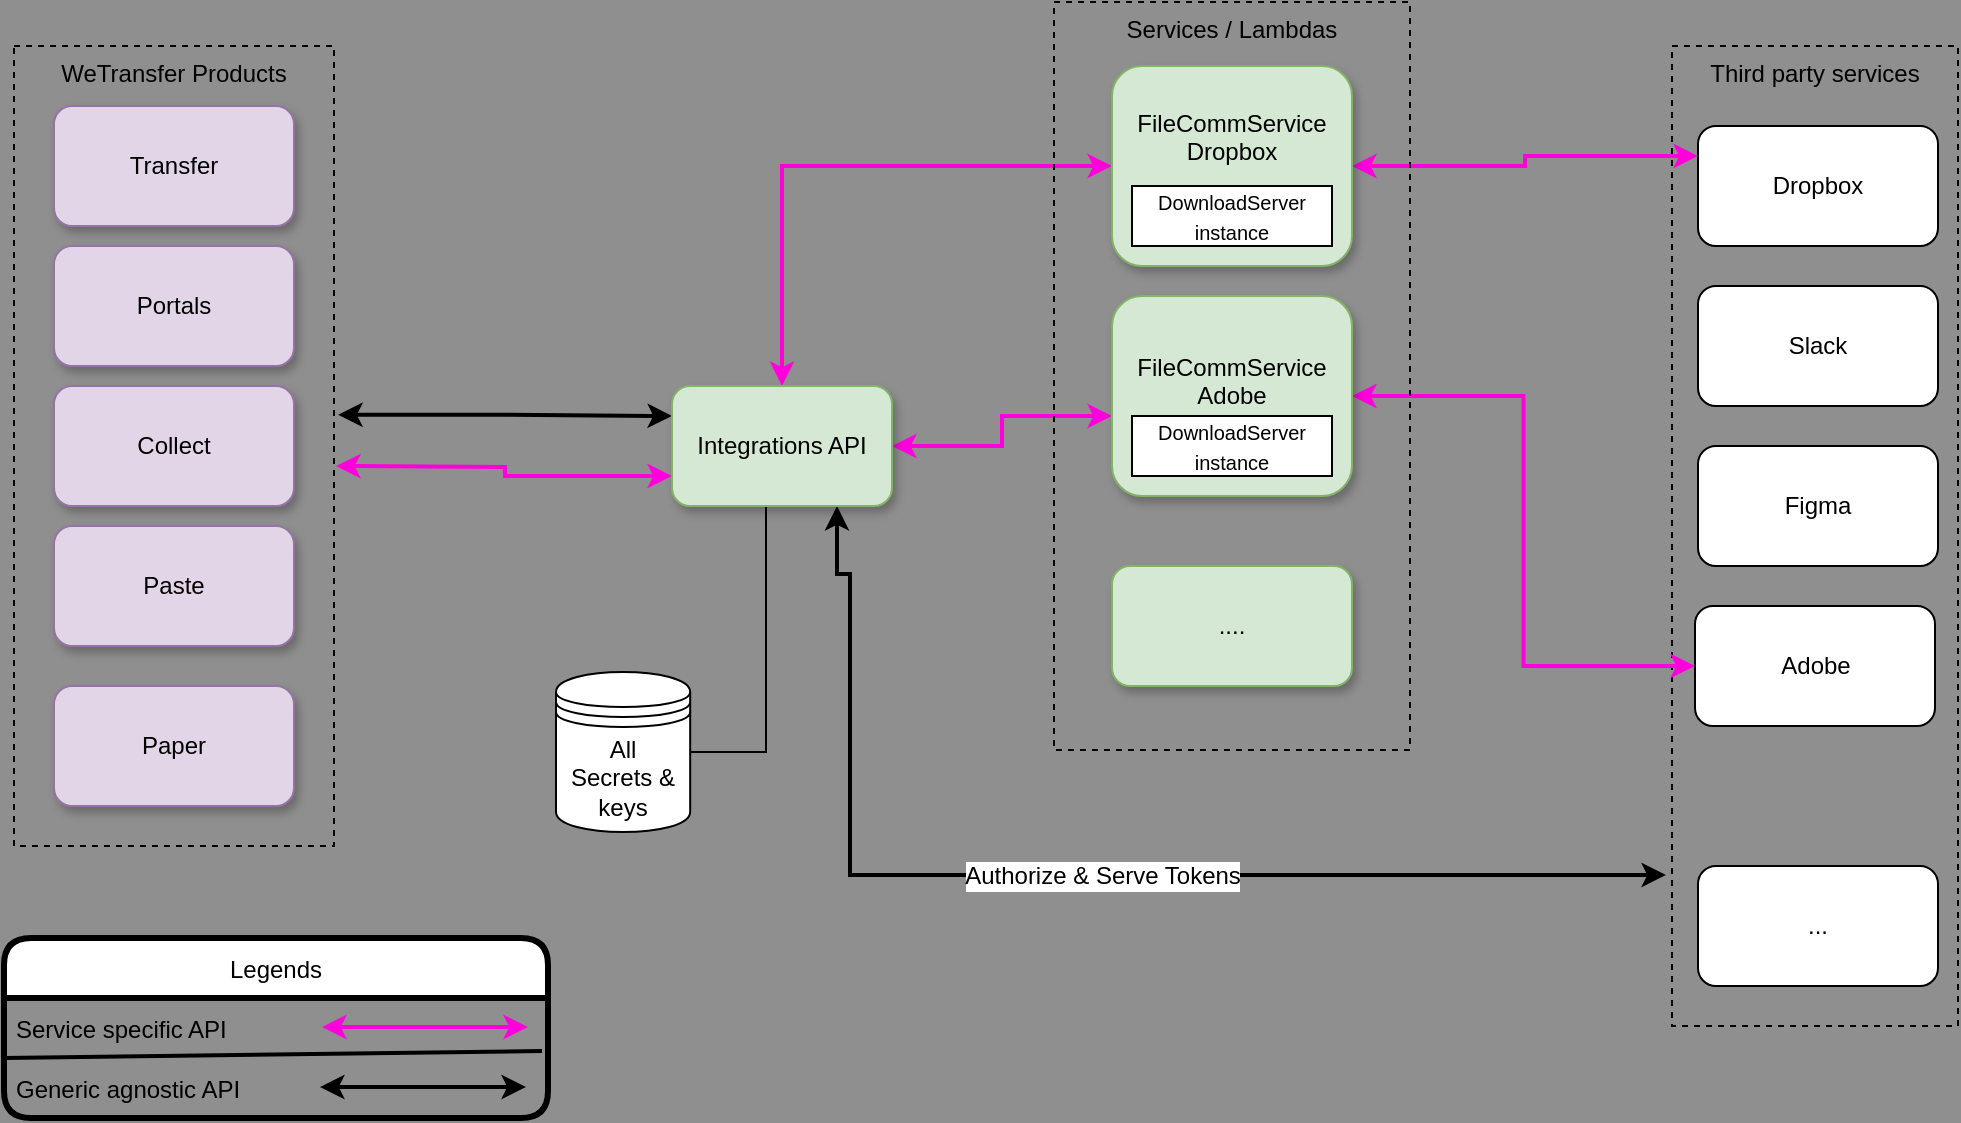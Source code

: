 <mxfile>
    <diagram id="RICId39cIMgauVZ07Ro7" name="Page-1">
        <mxGraphModel dx="970" dy="558" grid="0" gridSize="10" guides="1" tooltips="1" connect="1" arrows="1" fold="1" page="1" pageScale="1" pageWidth="827" pageHeight="1169" background="#8F8F8F" math="0" shadow="0">
            <root>
                <mxCell id="0"/>
                <mxCell id="1" parent="0"/>
                <mxCell id="hJ5J0gMYtO4naiDoK5Z1-66" style="edgeStyle=orthogonalEdgeStyle;rounded=0;orthogonalLoop=1;jettySize=auto;html=1;exitX=1.013;exitY=0.461;exitDx=0;exitDy=0;entryX=0;entryY=0.25;entryDx=0;entryDy=0;startArrow=classic;startFill=1;exitPerimeter=0;strokeWidth=2;" parent="1" source="3Hn2w7Pp_tICI_nnNUtR-1" target="hJ5J0gMYtO4naiDoK5Z1-35" edge="1">
                    <mxGeometry relative="1" as="geometry">
                        <mxPoint x="360" y="340" as="targetPoint"/>
                    </mxGeometry>
                </mxCell>
                <mxCell id="3Hn2w7Pp_tICI_nnNUtR-1" value="WeTransfer Products" style="rounded=0;whiteSpace=wrap;html=1;fillColor=none;dashed=1;verticalAlign=top;" parent="1" vertex="1">
                    <mxGeometry x="61" y="70" width="160" height="400" as="geometry"/>
                </mxCell>
                <mxCell id="hJ5J0gMYtO4naiDoK5Z1-28" value="Collect" style="rounded=1;whiteSpace=wrap;html=1;shadow=1;fillColor=#e1d5e7;strokeColor=#9673a6;" parent="1" vertex="1">
                    <mxGeometry x="81" y="240" width="120" height="60" as="geometry"/>
                </mxCell>
                <mxCell id="hJ5J0gMYtO4naiDoK5Z1-29" value="Transfer" style="rounded=1;whiteSpace=wrap;html=1;shadow=1;fillColor=#e1d5e7;strokeColor=#9673a6;" parent="1" vertex="1">
                    <mxGeometry x="81" y="100" width="120" height="60" as="geometry"/>
                </mxCell>
                <mxCell id="hJ5J0gMYtO4naiDoK5Z1-30" value="Paste" style="rounded=1;whiteSpace=wrap;html=1;shadow=1;fillColor=#e1d5e7;strokeColor=#9673a6;" parent="1" vertex="1">
                    <mxGeometry x="81" y="310" width="120" height="60" as="geometry"/>
                </mxCell>
                <mxCell id="hJ5J0gMYtO4naiDoK5Z1-31" value="Portals" style="rounded=1;whiteSpace=wrap;html=1;shadow=1;fillColor=#e1d5e7;strokeColor=#9673a6;" parent="1" vertex="1">
                    <mxGeometry x="81" y="170" width="120" height="60" as="geometry"/>
                </mxCell>
                <mxCell id="aiwav_-00P4QdnmfpgTm-4" style="edgeStyle=orthogonalEdgeStyle;rounded=0;orthogonalLoop=1;jettySize=auto;html=1;exitX=0.5;exitY=1;exitDx=0;exitDy=0;endArrow=none;endFill=0;" parent="1" source="hJ5J0gMYtO4naiDoK5Z1-35" target="aiwav_-00P4QdnmfpgTm-1" edge="1">
                    <mxGeometry relative="1" as="geometry">
                        <Array as="points">
                            <mxPoint x="437" y="300"/>
                            <mxPoint x="437" y="423"/>
                            <mxPoint x="427" y="423"/>
                        </Array>
                    </mxGeometry>
                </mxCell>
                <mxCell id="aiwav_-00P4QdnmfpgTm-9" style="edgeStyle=orthogonalEdgeStyle;rounded=0;orthogonalLoop=1;jettySize=auto;html=1;entryX=0;entryY=0.5;entryDx=0;entryDy=0;startArrow=classic;startFill=1;exitX=0.5;exitY=0;exitDx=0;exitDy=0;strokeColor=#FF00DD;strokeWidth=2;" parent="1" source="hJ5J0gMYtO4naiDoK5Z1-35" target="aiwav_-00P4QdnmfpgTm-8" edge="1">
                    <mxGeometry relative="1" as="geometry"/>
                </mxCell>
                <mxCell id="aiwav_-00P4QdnmfpgTm-28" style="edgeStyle=orthogonalEdgeStyle;rounded=0;orthogonalLoop=1;jettySize=auto;html=1;exitX=1;exitY=0.5;exitDx=0;exitDy=0;entryX=0;entryY=0.6;entryDx=0;entryDy=0;entryPerimeter=0;fontSize=10;startArrow=classic;startFill=1;strokeColor=#FF00DD;strokeWidth=2;" parent="1" source="hJ5J0gMYtO4naiDoK5Z1-35" target="aiwav_-00P4QdnmfpgTm-25" edge="1">
                    <mxGeometry relative="1" as="geometry"/>
                </mxCell>
                <mxCell id="aiwav_-00P4QdnmfpgTm-38" style="edgeStyle=orthogonalEdgeStyle;rounded=0;orthogonalLoop=1;jettySize=auto;html=1;exitX=0.75;exitY=1;exitDx=0;exitDy=0;entryX=-0.021;entryY=0.846;entryDx=0;entryDy=0;entryPerimeter=0;fontSize=10;startArrow=classic;startFill=1;strokeColor=#000000;strokeWidth=2;" parent="1" source="hJ5J0gMYtO4naiDoK5Z1-35" target="hJ5J0gMYtO4naiDoK5Z1-49" edge="1">
                    <mxGeometry relative="1" as="geometry">
                        <Array as="points">
                            <mxPoint x="473" y="334"/>
                            <mxPoint x="479" y="334"/>
                            <mxPoint x="479" y="485"/>
                        </Array>
                    </mxGeometry>
                </mxCell>
                <mxCell id="aiwav_-00P4QdnmfpgTm-39" value="Authorize &amp;amp; Serve Tokens" style="edgeLabel;html=1;align=center;verticalAlign=middle;resizable=0;points=[];fontSize=12;" parent="aiwav_-00P4QdnmfpgTm-38" vertex="1" connectable="0">
                    <mxGeometry x="0.058" relative="1" as="geometry">
                        <mxPoint as="offset"/>
                    </mxGeometry>
                </mxCell>
                <mxCell id="hJ5J0gMYtO4naiDoK5Z1-35" value="Integrations API" style="rounded=1;whiteSpace=wrap;html=1;shadow=1;fillColor=#d5e8d4;strokeColor=#82b366;" parent="1" vertex="1">
                    <mxGeometry x="390" y="240" width="110" height="60" as="geometry"/>
                </mxCell>
                <mxCell id="aiwav_-00P4QdnmfpgTm-1" value="All&lt;br&gt;Secrets &amp;amp; keys" style="shape=datastore;whiteSpace=wrap;html=1;" parent="1" vertex="1">
                    <mxGeometry x="332" y="383" width="67.09" height="80" as="geometry"/>
                </mxCell>
                <mxCell id="aiwav_-00P4QdnmfpgTm-6" value="" style="group;strokeWidth=5;" parent="1" vertex="1" connectable="0">
                    <mxGeometry x="890" y="70" width="143" height="490" as="geometry"/>
                </mxCell>
                <mxCell id="hJ5J0gMYtO4naiDoK5Z1-49" value="Third party services" style="rounded=0;whiteSpace=wrap;html=1;fillColor=none;verticalAlign=top;dashed=1;" parent="aiwav_-00P4QdnmfpgTm-6" vertex="1">
                    <mxGeometry width="143" height="490" as="geometry"/>
                </mxCell>
                <mxCell id="hJ5J0gMYtO4naiDoK5Z1-50" value="Dropbox" style="rounded=1;whiteSpace=wrap;html=1;shadow=0;" parent="aiwav_-00P4QdnmfpgTm-6" vertex="1">
                    <mxGeometry x="13" y="40" width="120" height="60" as="geometry"/>
                </mxCell>
                <mxCell id="hJ5J0gMYtO4naiDoK5Z1-51" value="Slack" style="rounded=1;whiteSpace=wrap;html=1;shadow=0;" parent="aiwav_-00P4QdnmfpgTm-6" vertex="1">
                    <mxGeometry x="13" y="120" width="120" height="60" as="geometry"/>
                </mxCell>
                <mxCell id="hJ5J0gMYtO4naiDoK5Z1-52" value="Figma" style="rounded=1;whiteSpace=wrap;html=1;shadow=0;" parent="aiwav_-00P4QdnmfpgTm-6" vertex="1">
                    <mxGeometry x="13" y="200" width="120" height="60" as="geometry"/>
                </mxCell>
                <mxCell id="hJ5J0gMYtO4naiDoK5Z1-53" value="Adobe" style="rounded=1;whiteSpace=wrap;html=1;shadow=0;" parent="aiwav_-00P4QdnmfpgTm-6" vertex="1">
                    <mxGeometry x="11.5" y="280" width="120" height="60" as="geometry"/>
                </mxCell>
                <mxCell id="hJ5J0gMYtO4naiDoK5Z1-54" value="..." style="rounded=1;whiteSpace=wrap;html=1;shadow=0;" parent="aiwav_-00P4QdnmfpgTm-6" vertex="1">
                    <mxGeometry x="13" y="410" width="120" height="60" as="geometry"/>
                </mxCell>
                <mxCell id="aiwav_-00P4QdnmfpgTm-12" style="edgeStyle=orthogonalEdgeStyle;rounded=0;orthogonalLoop=1;jettySize=auto;html=1;entryX=0;entryY=0.25;entryDx=0;entryDy=0;startArrow=classic;startFill=1;strokeColor=#FF00DD;strokeWidth=2;" parent="1" source="aiwav_-00P4QdnmfpgTm-8" target="hJ5J0gMYtO4naiDoK5Z1-50" edge="1">
                    <mxGeometry relative="1" as="geometry"/>
                </mxCell>
                <mxCell id="aiwav_-00P4QdnmfpgTm-27" value="Paper" style="rounded=1;whiteSpace=wrap;html=1;shadow=1;fillColor=#e1d5e7;strokeColor=#9673a6;" parent="1" vertex="1">
                    <mxGeometry x="81" y="390" width="120" height="60" as="geometry"/>
                </mxCell>
                <mxCell id="aiwav_-00P4QdnmfpgTm-29" style="edgeStyle=orthogonalEdgeStyle;rounded=0;orthogonalLoop=1;jettySize=auto;html=1;exitX=1;exitY=0.5;exitDx=0;exitDy=0;entryX=0;entryY=0.5;entryDx=0;entryDy=0;fontSize=10;startArrow=classic;startFill=1;strokeColor=#FF00DD;strokeWidth=2;" parent="1" source="aiwav_-00P4QdnmfpgTm-25" target="hJ5J0gMYtO4naiDoK5Z1-53" edge="1">
                    <mxGeometry relative="1" as="geometry"/>
                </mxCell>
                <mxCell id="aiwav_-00P4QdnmfpgTm-37" value="" style="group" parent="1" vertex="1" connectable="0">
                    <mxGeometry x="581" y="48" width="178" height="374" as="geometry"/>
                </mxCell>
                <mxCell id="aiwav_-00P4QdnmfpgTm-30" value="" style="group;strokeWidth=12;rounded=1;" parent="aiwav_-00P4QdnmfpgTm-37" vertex="1" connectable="0">
                    <mxGeometry width="178" height="374" as="geometry"/>
                </mxCell>
                <mxCell id="aiwav_-00P4QdnmfpgTm-31" value="Services / Lambdas" style="rounded=0;whiteSpace=wrap;html=1;fillColor=none;verticalAlign=top;dashed=1;" parent="aiwav_-00P4QdnmfpgTm-30" vertex="1">
                    <mxGeometry width="178" height="374" as="geometry"/>
                </mxCell>
                <mxCell id="aiwav_-00P4QdnmfpgTm-21" value="...." style="rounded=1;whiteSpace=wrap;html=1;shadow=1;fillColor=#d5e8d4;strokeColor=#82b366;" parent="aiwav_-00P4QdnmfpgTm-37" vertex="1">
                    <mxGeometry x="29" y="282" width="120" height="60" as="geometry"/>
                </mxCell>
                <mxCell id="aiwav_-00P4QdnmfpgTm-23" value="" style="group" parent="aiwav_-00P4QdnmfpgTm-37" vertex="1" connectable="0">
                    <mxGeometry x="29" y="32" width="120" height="100" as="geometry"/>
                </mxCell>
                <mxCell id="aiwav_-00P4QdnmfpgTm-8" value="FileCommService&lt;br&gt;Dropbox&lt;br&gt;&lt;br&gt;&lt;br&gt;" style="rounded=1;whiteSpace=wrap;html=1;shadow=1;fillColor=#d5e8d4;strokeColor=#82b366;" parent="aiwav_-00P4QdnmfpgTm-23" vertex="1">
                    <mxGeometry width="120" height="100" as="geometry"/>
                </mxCell>
                <mxCell id="aiwav_-00P4QdnmfpgTm-19" value="&lt;font style=&quot;font-size: 10px&quot;&gt;DownloadServer instance&lt;/font&gt;" style="rounded=0;whiteSpace=wrap;html=1;" parent="aiwav_-00P4QdnmfpgTm-23" vertex="1">
                    <mxGeometry x="10" y="60" width="100" height="30" as="geometry"/>
                </mxCell>
                <mxCell id="aiwav_-00P4QdnmfpgTm-24" value="" style="group" parent="aiwav_-00P4QdnmfpgTm-37" vertex="1" connectable="0">
                    <mxGeometry x="29" y="147" width="120" height="100" as="geometry"/>
                </mxCell>
                <mxCell id="aiwav_-00P4QdnmfpgTm-25" value="FileCommService&lt;br&gt;Adobe&lt;br&gt;&lt;br&gt;" style="rounded=1;whiteSpace=wrap;html=1;shadow=1;fillColor=#d5e8d4;strokeColor=#82b366;" parent="aiwav_-00P4QdnmfpgTm-24" vertex="1">
                    <mxGeometry width="120" height="100" as="geometry"/>
                </mxCell>
                <mxCell id="aiwav_-00P4QdnmfpgTm-26" value="&lt;font style=&quot;font-size: 10px&quot;&gt;DownloadServer instance&lt;/font&gt;" style="rounded=0;whiteSpace=wrap;html=1;" parent="aiwav_-00P4QdnmfpgTm-24" vertex="1">
                    <mxGeometry x="10" y="60" width="100" height="30" as="geometry"/>
                </mxCell>
                <mxCell id="aiwav_-00P4QdnmfpgTm-41" style="edgeStyle=orthogonalEdgeStyle;rounded=0;orthogonalLoop=1;jettySize=auto;html=1;entryX=0;entryY=0.75;entryDx=0;entryDy=0;startArrow=classic;startFill=1;strokeColor=#FF00DD;strokeWidth=2;" parent="1" target="hJ5J0gMYtO4naiDoK5Z1-35" edge="1">
                    <mxGeometry relative="1" as="geometry">
                        <mxPoint x="222" y="280" as="sourcePoint"/>
                        <mxPoint x="400" y="280" as="targetPoint"/>
                    </mxGeometry>
                </mxCell>
                <mxCell id="aiwav_-00P4QdnmfpgTm-43" value="Legends" style="swimlane;fontStyle=0;childLayout=stackLayout;horizontal=1;startSize=30;horizontalStack=0;resizeParent=1;resizeParentMax=0;resizeLast=0;collapsible=1;marginBottom=0;rounded=1;fontSize=12;strokeWidth=3;" parent="1" vertex="1">
                    <mxGeometry x="56" y="516" width="272" height="90" as="geometry">
                        <mxRectangle x="73" y="542" width="67" height="30" as="alternateBounds"/>
                    </mxGeometry>
                </mxCell>
                <mxCell id="aiwav_-00P4QdnmfpgTm-51" value="" style="endArrow=none;html=1;rounded=0;fontSize=12;strokeColor=#000000;strokeWidth=2;entryX=0.989;entryY=-0.117;entryDx=0;entryDy=0;entryPerimeter=0;" parent="aiwav_-00P4QdnmfpgTm-43" edge="1">
                    <mxGeometry width="50" height="50" relative="1" as="geometry">
                        <mxPoint y="60" as="sourcePoint"/>
                        <mxPoint x="269.008" y="56.49" as="targetPoint"/>
                    </mxGeometry>
                </mxCell>
                <mxCell id="aiwav_-00P4QdnmfpgTm-48" value="" style="endArrow=classic;startArrow=classic;html=1;rounded=0;fontSize=12;strokeColor=#FF00DD;strokeWidth=2;" parent="aiwav_-00P4QdnmfpgTm-43" edge="1">
                    <mxGeometry width="50" height="50" relative="1" as="geometry">
                        <mxPoint x="159" y="44.5" as="sourcePoint"/>
                        <mxPoint x="262" y="44.5" as="targetPoint"/>
                    </mxGeometry>
                </mxCell>
                <mxCell id="aiwav_-00P4QdnmfpgTm-45" value="Service specific API" style="text;strokeColor=none;fillColor=none;align=left;verticalAlign=middle;spacingLeft=4;spacingRight=4;overflow=hidden;points=[[0,0.5],[1,0.5]];portConstraint=eastwest;rotatable=0;rounded=1;fontSize=12;" parent="aiwav_-00P4QdnmfpgTm-43" vertex="1">
                    <mxGeometry y="30" width="272" height="30" as="geometry"/>
                </mxCell>
                <mxCell id="aiwav_-00P4QdnmfpgTm-50" value="" style="endArrow=classic;startArrow=classic;html=1;rounded=0;fontSize=12;strokeColor=#000000;strokeWidth=2;" parent="aiwav_-00P4QdnmfpgTm-43" edge="1">
                    <mxGeometry width="50" height="50" relative="1" as="geometry">
                        <mxPoint x="158" y="74.5" as="sourcePoint"/>
                        <mxPoint x="261" y="74.5" as="targetPoint"/>
                    </mxGeometry>
                </mxCell>
                <mxCell id="aiwav_-00P4QdnmfpgTm-46" value="Generic agnostic API" style="text;strokeColor=none;fillColor=none;align=left;verticalAlign=middle;spacingLeft=4;spacingRight=4;overflow=hidden;points=[[0,0.5],[1,0.5]];portConstraint=eastwest;rotatable=0;rounded=1;fontSize=12;" parent="aiwav_-00P4QdnmfpgTm-43" vertex="1">
                    <mxGeometry y="60" width="272" height="30" as="geometry"/>
                </mxCell>
            </root>
        </mxGraphModel>
    </diagram>
</mxfile>